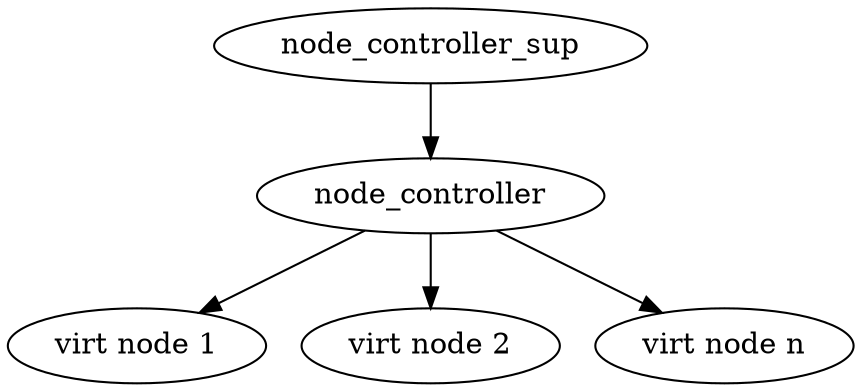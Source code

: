 digraph chordjerl 
{
n1      [label="virt node 1"]
n2      [label="virt node 2"]
nn      [label="virt node n"]
n_c     [label="node_controller"]
n_c_sup [label="node_controller_sup"]

n_c -> n1
n_c -> n2
n_c -> nn

n_c_sup -> n_c

//n2 -> nn [style=dotted, arrowhead=none]
}
